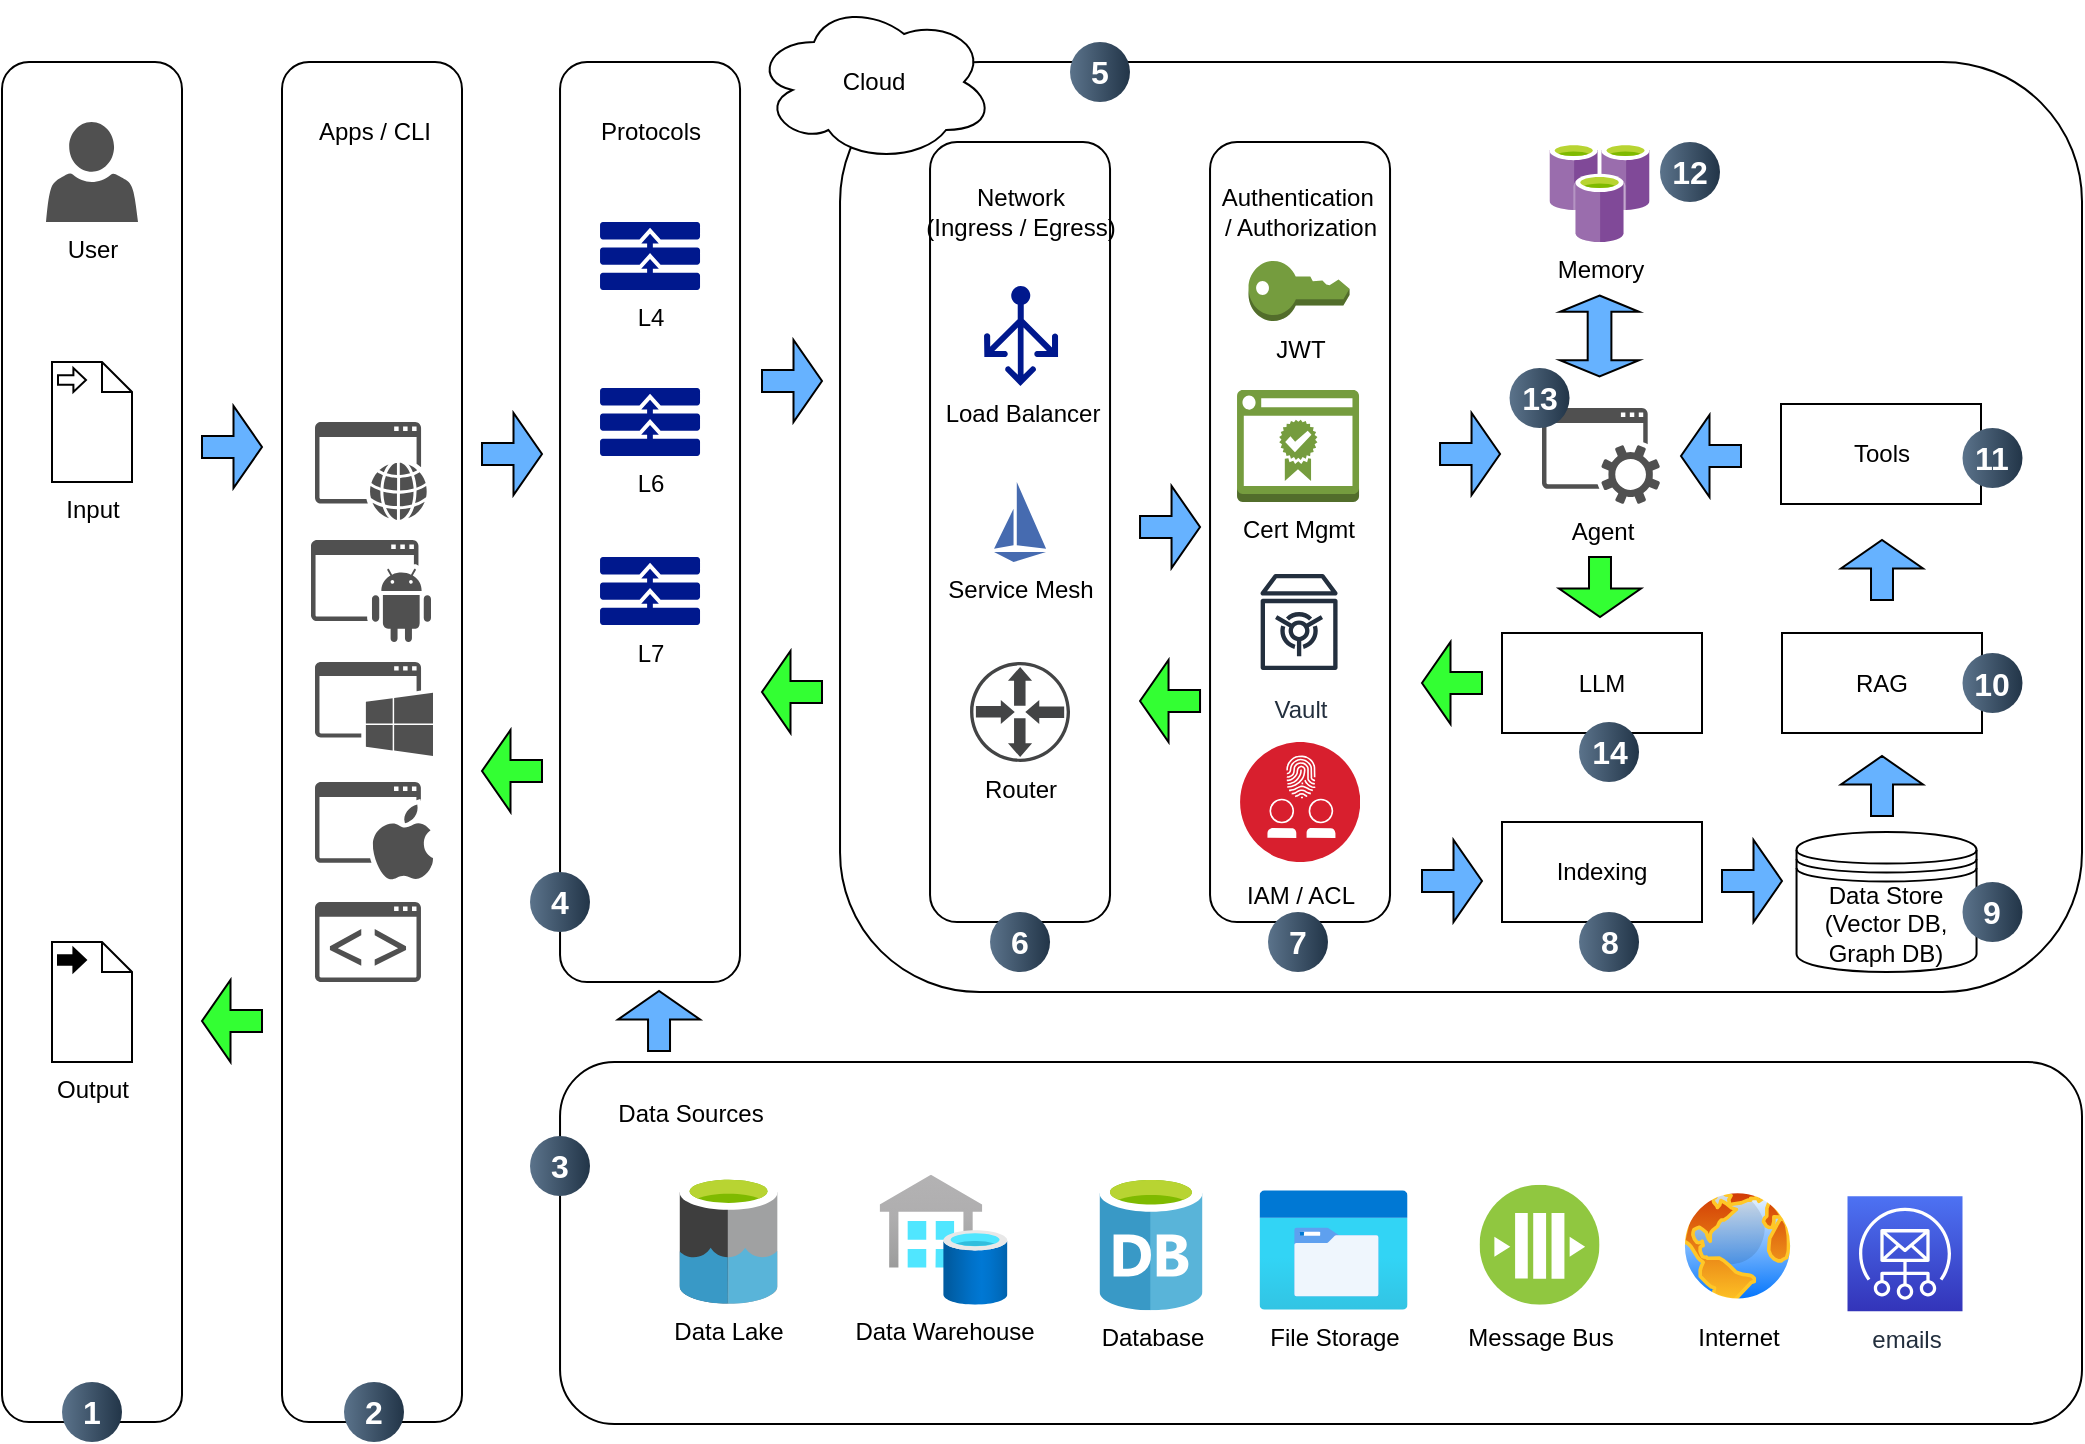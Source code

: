 <mxfile version="26.0.4">
  <diagram name="Page-1" id="ShMDCKniUP-cdcsQFPmj">
    <mxGraphModel dx="1418" dy="820" grid="1" gridSize="10" guides="1" tooltips="1" connect="1" arrows="1" fold="1" page="1" pageScale="1" pageWidth="850" pageHeight="1100" math="0" shadow="0">
      <root>
        <mxCell id="0" />
        <mxCell id="1" parent="0" />
        <mxCell id="YrfqTWabhQCqnrUzDYz0-15" value="" style="rounded=1;whiteSpace=wrap;html=1;" parent="1" vertex="1">
          <mxGeometry x="160" y="40" width="90" height="680" as="geometry" />
        </mxCell>
        <mxCell id="YrfqTWabhQCqnrUzDYz0-1" value="" style="rounded=1;whiteSpace=wrap;html=1;" parent="1" vertex="1">
          <mxGeometry x="20" y="40" width="90" height="680" as="geometry" />
        </mxCell>
        <mxCell id="YrfqTWabhQCqnrUzDYz0-5" value="User" style="sketch=0;pointerEvents=1;shadow=0;dashed=0;html=1;strokeColor=none;fillColor=#505050;labelPosition=center;verticalLabelPosition=bottom;verticalAlign=top;outlineConnect=0;align=center;shape=mxgraph.office.users.user;" parent="1" vertex="1">
          <mxGeometry x="42" y="70" width="46" height="50" as="geometry" />
        </mxCell>
        <mxCell id="YrfqTWabhQCqnrUzDYz0-6" value="Input" style="shape=mxgraph.bpmn.data;labelPosition=center;verticalLabelPosition=bottom;align=center;verticalAlign=top;size=15;html=1;bpmnTransferType=input;" parent="1" vertex="1">
          <mxGeometry x="45" y="190" width="40" height="60" as="geometry" />
        </mxCell>
        <mxCell id="YrfqTWabhQCqnrUzDYz0-7" value="Output" style="shape=mxgraph.bpmn.data;labelPosition=center;verticalLabelPosition=bottom;align=center;verticalAlign=top;size=15;html=1;bpmnTransferType=output;" parent="1" vertex="1">
          <mxGeometry x="45" y="480" width="40" height="60" as="geometry" />
        </mxCell>
        <mxCell id="YrfqTWabhQCqnrUzDYz0-8" value="" style="rounded=1;whiteSpace=wrap;html=1;" parent="1" vertex="1">
          <mxGeometry x="439.02" y="40" width="620.98" height="465" as="geometry" />
        </mxCell>
        <mxCell id="YrfqTWabhQCqnrUzDYz0-9" value="Agent" style="sketch=0;pointerEvents=1;shadow=0;dashed=0;html=1;strokeColor=none;fillColor=#505050;labelPosition=center;verticalLabelPosition=bottom;verticalAlign=top;outlineConnect=0;align=center;shape=mxgraph.office.concepts.service_application;" parent="1" vertex="1">
          <mxGeometry x="790" y="213" width="59" height="48" as="geometry" />
        </mxCell>
        <mxCell id="YrfqTWabhQCqnrUzDYz0-10" value="" style="sketch=0;pointerEvents=1;shadow=0;dashed=0;html=1;strokeColor=none;fillColor=#505050;labelPosition=center;verticalLabelPosition=bottom;verticalAlign=top;outlineConnect=0;align=center;shape=mxgraph.office.concepts.application_android;" parent="1" vertex="1">
          <mxGeometry x="174.5" y="279" width="60" height="51" as="geometry" />
        </mxCell>
        <mxCell id="YrfqTWabhQCqnrUzDYz0-11" value="" style="sketch=0;pointerEvents=1;shadow=0;dashed=0;html=1;strokeColor=none;fillColor=#505050;labelPosition=center;verticalLabelPosition=bottom;verticalAlign=top;outlineConnect=0;align=center;shape=mxgraph.office.concepts.application_web;" parent="1" vertex="1">
          <mxGeometry x="176.5" y="220" width="56" height="49" as="geometry" />
        </mxCell>
        <mxCell id="YrfqTWabhQCqnrUzDYz0-12" value="" style="sketch=0;pointerEvents=1;shadow=0;dashed=0;html=1;strokeColor=none;fillColor=#505050;labelPosition=center;verticalLabelPosition=bottom;verticalAlign=top;outlineConnect=0;align=center;shape=mxgraph.office.concepts.application_windows;" parent="1" vertex="1">
          <mxGeometry x="176.5" y="340" width="59" height="47" as="geometry" />
        </mxCell>
        <mxCell id="YrfqTWabhQCqnrUzDYz0-13" value="" style="sketch=0;pointerEvents=1;shadow=0;dashed=0;html=1;strokeColor=none;fillColor=#505050;labelPosition=center;verticalLabelPosition=bottom;verticalAlign=top;outlineConnect=0;align=center;shape=mxgraph.office.concepts.application_ios;" parent="1" vertex="1">
          <mxGeometry x="176.5" y="400" width="59" height="49" as="geometry" />
        </mxCell>
        <mxCell id="YrfqTWabhQCqnrUzDYz0-14" value="" style="sketch=0;pointerEvents=1;shadow=0;dashed=0;html=1;strokeColor=none;fillColor=#505050;labelPosition=center;verticalLabelPosition=bottom;verticalAlign=top;outlineConnect=0;align=center;shape=mxgraph.office.communications.ucwa_application;" parent="1" vertex="1">
          <mxGeometry x="176.5" y="460" width="53" height="40" as="geometry" />
        </mxCell>
        <mxCell id="YrfqTWabhQCqnrUzDYz0-16" value="Apps / CLI" style="text;html=1;align=center;verticalAlign=middle;resizable=0;points=[];autosize=1;strokeColor=none;fillColor=none;" parent="1" vertex="1">
          <mxGeometry x="166" y="60" width="80" height="30" as="geometry" />
        </mxCell>
        <mxCell id="YrfqTWabhQCqnrUzDYz0-17" value="Cloud" style="ellipse;shape=cloud;whiteSpace=wrap;html=1;" parent="1" vertex="1">
          <mxGeometry x="396.02" y="10" width="120" height="80" as="geometry" />
        </mxCell>
        <mxCell id="YrfqTWabhQCqnrUzDYz0-18" value="" style="rounded=1;whiteSpace=wrap;html=1;" parent="1" vertex="1">
          <mxGeometry x="299.02" y="540" width="760.98" height="181" as="geometry" />
        </mxCell>
        <mxCell id="YrfqTWabhQCqnrUzDYz0-20" value="Data Sources" style="text;html=1;align=center;verticalAlign=middle;resizable=0;points=[];autosize=1;strokeColor=none;fillColor=none;" parent="1" vertex="1">
          <mxGeometry x="314.02" y="551" width="100" height="30" as="geometry" />
        </mxCell>
        <mxCell id="YrfqTWabhQCqnrUzDYz0-22" value="Data Lake" style="image;sketch=0;aspect=fixed;html=1;points=[];align=center;fontSize=12;image=img/lib/mscae/Data_Lake.svg;" parent="1" vertex="1">
          <mxGeometry x="358.77" y="596.38" width="49.02" height="64.5" as="geometry" />
        </mxCell>
        <mxCell id="YrfqTWabhQCqnrUzDYz0-23" value="Data Warehouse" style="image;aspect=fixed;html=1;points=[];align=center;fontSize=12;image=img/lib/azure2/integration/SQL_Data_Warehouses.svg;" parent="1" vertex="1">
          <mxGeometry x="458.77" y="596.38" width="64" height="65" as="geometry" />
        </mxCell>
        <mxCell id="YrfqTWabhQCqnrUzDYz0-25" value="Database" style="image;sketch=0;aspect=fixed;html=1;points=[];align=center;fontSize=12;image=img/lib/mscae/Database_General.svg;" parent="1" vertex="1">
          <mxGeometry x="568.77" y="596.38" width="51.46" height="67.71" as="geometry" />
        </mxCell>
        <mxCell id="YrfqTWabhQCqnrUzDYz0-26" value="File Storage" style="image;aspect=fixed;html=1;points=[];align=center;fontSize=12;image=img/lib/azure2/general/Storage_Azure_Files.svg;" parent="1" vertex="1">
          <mxGeometry x="648.77" y="603.97" width="74" height="60.13" as="geometry" />
        </mxCell>
        <mxCell id="YrfqTWabhQCqnrUzDYz0-32" value="&lt;font color=&quot;#000000&quot;&gt;Message Bus&lt;/font&gt;" style="image;aspect=fixed;perimeter=ellipsePerimeter;html=1;align=center;shadow=0;dashed=0;fontColor=#4277BB;labelBackgroundColor=default;fontSize=12;spacingTop=3;image=img/lib/ibm/blockchain/message_bus.svg;" parent="1" vertex="1">
          <mxGeometry x="758.77" y="601.38" width="60" height="60" as="geometry" />
        </mxCell>
        <mxCell id="YrfqTWabhQCqnrUzDYz0-34" value="" style="rounded=1;whiteSpace=wrap;html=1;" parent="1" vertex="1">
          <mxGeometry x="299.02" y="40" width="90" height="460" as="geometry" />
        </mxCell>
        <mxCell id="YrfqTWabhQCqnrUzDYz0-35" value="Protocols" style="text;html=1;align=center;verticalAlign=middle;resizable=0;points=[];autosize=1;strokeColor=none;fillColor=none;" parent="1" vertex="1">
          <mxGeometry x="309.02" y="60" width="70" height="30" as="geometry" />
        </mxCell>
        <mxCell id="YrfqTWabhQCqnrUzDYz0-36" value="L4" style="sketch=0;aspect=fixed;pointerEvents=1;shadow=0;dashed=0;html=1;strokeColor=none;labelPosition=center;verticalLabelPosition=bottom;verticalAlign=top;align=center;fillColor=#00188D;shape=mxgraph.mscae.enterprise.protocol_stack" parent="1" vertex="1">
          <mxGeometry x="319.02" y="120" width="50" height="34" as="geometry" />
        </mxCell>
        <mxCell id="YrfqTWabhQCqnrUzDYz0-37" value="L6" style="sketch=0;aspect=fixed;pointerEvents=1;shadow=0;dashed=0;html=1;strokeColor=none;labelPosition=center;verticalLabelPosition=bottom;verticalAlign=top;align=center;fillColor=#00188D;shape=mxgraph.mscae.enterprise.protocol_stack" parent="1" vertex="1">
          <mxGeometry x="319.02" y="203" width="50" height="34" as="geometry" />
        </mxCell>
        <mxCell id="YrfqTWabhQCqnrUzDYz0-38" value="L7" style="sketch=0;aspect=fixed;pointerEvents=1;shadow=0;dashed=0;html=1;strokeColor=none;labelPosition=center;verticalLabelPosition=bottom;verticalAlign=top;align=center;fillColor=#00188D;shape=mxgraph.mscae.enterprise.protocol_stack" parent="1" vertex="1">
          <mxGeometry x="319.02" y="287.5" width="50" height="34" as="geometry" />
        </mxCell>
        <mxCell id="YrfqTWabhQCqnrUzDYz0-39" value="" style="rounded=1;whiteSpace=wrap;html=1;" parent="1" vertex="1">
          <mxGeometry x="484.02" y="80" width="90" height="390" as="geometry" />
        </mxCell>
        <mxCell id="YrfqTWabhQCqnrUzDYz0-40" value="Network&lt;div&gt;(Ingress / Egress)&lt;/div&gt;" style="text;html=1;align=center;verticalAlign=middle;resizable=0;points=[];autosize=1;strokeColor=none;fillColor=none;" parent="1" vertex="1">
          <mxGeometry x="469.02" y="95" width="120" height="40" as="geometry" />
        </mxCell>
        <mxCell id="YrfqTWabhQCqnrUzDYz0-41" value="Load Balancer" style="sketch=0;aspect=fixed;pointerEvents=1;shadow=0;dashed=0;html=1;strokeColor=none;labelPosition=center;verticalLabelPosition=bottom;verticalAlign=top;align=center;fillColor=#00188D;shape=mxgraph.azure.load_balancer_generic" parent="1" vertex="1">
          <mxGeometry x="511.02" y="152" width="37" height="50" as="geometry" />
        </mxCell>
        <mxCell id="YrfqTWabhQCqnrUzDYz0-42" value="Service Mesh" style="editableCssRules=.*;html=1;shape=image;verticalLabelPosition=bottom;labelBackgroundColor=#ffffff;verticalAlign=top;aspect=fixed;imageAspect=0;image=data:image/svg+xml,PHN2ZyB4bWxucz0iaHR0cDovL3d3dy53My5vcmcvMjAwMC9zdmciIHhtbG5zOnY9Imh0dHBzOi8vdmVjdGEuaW8vbmFubyIgd2lkdGg9IjE2MCIgaGVpZ2h0PSIyNDAiIHZpZXdCb3g9IjAgMCAxNjAgMjQwIj4mI3hhOwk8c3R5bGUgdHlwZT0idGV4dC9jc3MiPiYjeGE7CS5zdDB7ZmlsbDojNDY2YmIwO30mI3hhOwk8L3N0eWxlPiYjeGE7CTxwYXRoIGNsYXNzPSJzdDAiIGQ9Ik02MCAyNDBMMCAyMTBoMTYwem0wLTE2MEwwIDIwMGw2MC0xMHpNNzAgMHYxOTBsOTAgMTB6Ii8+JiN4YTs8L3N2Zz4=;fontColor=default;" parent="1" vertex="1">
          <mxGeometry x="516.02" y="250" width="26" height="40" as="geometry" />
        </mxCell>
        <mxCell id="YrfqTWabhQCqnrUzDYz0-43" value="Router" style="sketch=0;pointerEvents=1;shadow=0;dashed=0;html=1;strokeColor=none;fillColor=#434445;aspect=fixed;labelPosition=center;verticalLabelPosition=bottom;verticalAlign=top;align=center;outlineConnect=0;shape=mxgraph.vvd.physical_upstream_router;" parent="1" vertex="1">
          <mxGeometry x="504.02" y="340" width="50" height="50" as="geometry" />
        </mxCell>
        <mxCell id="YrfqTWabhQCqnrUzDYz0-44" value="" style="rounded=1;whiteSpace=wrap;html=1;" parent="1" vertex="1">
          <mxGeometry x="624.02" y="80" width="90" height="390" as="geometry" />
        </mxCell>
        <mxCell id="YrfqTWabhQCqnrUzDYz0-45" value="Authentication&amp;nbsp;&lt;div&gt;/ Authorization&lt;/div&gt;" style="text;html=1;align=center;verticalAlign=middle;resizable=0;points=[];autosize=1;strokeColor=none;fillColor=none;" parent="1" vertex="1">
          <mxGeometry x="619.02" y="95" width="100" height="40" as="geometry" />
        </mxCell>
        <mxCell id="YrfqTWabhQCqnrUzDYz0-46" value="JWT" style="outlineConnect=0;dashed=0;verticalLabelPosition=bottom;verticalAlign=top;align=center;html=1;shape=mxgraph.aws3.add_on;fillColor=#759C3E;gradientColor=none;" parent="1" vertex="1">
          <mxGeometry x="643.27" y="139.5" width="50.5" height="30" as="geometry" />
        </mxCell>
        <mxCell id="YrfqTWabhQCqnrUzDYz0-47" value="Cert Mgmt" style="outlineConnect=0;dashed=0;verticalLabelPosition=bottom;verticalAlign=top;align=center;html=1;shape=mxgraph.aws3.certificate_manager_2;fillColor=#759C3E;gradientColor=none;" parent="1" vertex="1">
          <mxGeometry x="637.52" y="204" width="61" height="56" as="geometry" />
        </mxCell>
        <mxCell id="YrfqTWabhQCqnrUzDYz0-48" value="Vault" style="sketch=0;outlineConnect=0;fontColor=#232F3E;gradientColor=none;strokeColor=#232F3E;fillColor=#ffffff;dashed=0;verticalLabelPosition=bottom;verticalAlign=top;align=center;html=1;fontSize=12;fontStyle=0;aspect=fixed;shape=mxgraph.aws4.resourceIcon;resIcon=mxgraph.aws4.vault;" parent="1" vertex="1">
          <mxGeometry x="638.52" y="290" width="60" height="60" as="geometry" />
        </mxCell>
        <mxCell id="YrfqTWabhQCqnrUzDYz0-49" value="&lt;font color=&quot;#000000&quot;&gt;IAM / ACL&lt;/font&gt;" style="image;aspect=fixed;perimeter=ellipsePerimeter;html=1;align=center;shadow=0;dashed=0;fontColor=#4277BB;labelBackgroundColor=default;fontSize=12;spacingTop=3;image=img/lib/ibm/security/identity_access_management.svg;" parent="1" vertex="1">
          <mxGeometry x="639.02" y="380" width="60" height="60" as="geometry" />
        </mxCell>
        <mxCell id="YrfqTWabhQCqnrUzDYz0-52" value="Data Store&lt;div&gt;(Vector DB, Graph DB)&lt;/div&gt;" style="shape=datastore;whiteSpace=wrap;html=1;" parent="1" vertex="1">
          <mxGeometry x="917.27" y="425" width="90" height="70" as="geometry" />
        </mxCell>
        <mxCell id="YrfqTWabhQCqnrUzDYz0-53" value="Indexing" style="html=1;dashed=0;whiteSpace=wrap;" parent="1" vertex="1">
          <mxGeometry x="770" y="420" width="100" height="50" as="geometry" />
        </mxCell>
        <mxCell id="YrfqTWabhQCqnrUzDYz0-54" value="Memory" style="image;sketch=0;aspect=fixed;html=1;points=[];align=center;fontSize=12;image=img/lib/mscae/Azure_Cache_for_Redis.svg;" parent="1" vertex="1">
          <mxGeometry x="793.77" y="80" width="50" height="50" as="geometry" />
        </mxCell>
        <mxCell id="YrfqTWabhQCqnrUzDYz0-55" value="RAG" style="html=1;dashed=0;whiteSpace=wrap;" parent="1" vertex="1">
          <mxGeometry x="910" y="325.5" width="100" height="50" as="geometry" />
        </mxCell>
        <mxCell id="YrfqTWabhQCqnrUzDYz0-56" value="LLM" style="html=1;dashed=0;whiteSpace=wrap;" parent="1" vertex="1">
          <mxGeometry x="770" y="325.5" width="100" height="50" as="geometry" />
        </mxCell>
        <mxCell id="YrfqTWabhQCqnrUzDYz0-57" value="Tools" style="html=1;dashed=0;whiteSpace=wrap;" parent="1" vertex="1">
          <mxGeometry x="909.5" y="211" width="100" height="50" as="geometry" />
        </mxCell>
        <mxCell id="YrfqTWabhQCqnrUzDYz0-60" value="" style="shape=singleArrow;whiteSpace=wrap;html=1;arrowWidth=0.268;arrowSize=0.475;fillColor=#66B2FF;" parent="1" vertex="1">
          <mxGeometry x="120" y="212" width="30" height="41" as="geometry" />
        </mxCell>
        <mxCell id="YrfqTWabhQCqnrUzDYz0-61" value="" style="shape=singleArrow;whiteSpace=wrap;html=1;arrowWidth=0.268;arrowSize=0.475;direction=west;fillColor=#33FF33;" parent="1" vertex="1">
          <mxGeometry x="120" y="499" width="30" height="41" as="geometry" />
        </mxCell>
        <mxCell id="YrfqTWabhQCqnrUzDYz0-65" value="" style="shape=singleArrow;whiteSpace=wrap;html=1;arrowWidth=0.268;arrowSize=0.475;direction=north;fillColor=#66B2FF;" parent="1" vertex="1">
          <mxGeometry x="328.02" y="504.5" width="41" height="30" as="geometry" />
        </mxCell>
        <mxCell id="YrfqTWabhQCqnrUzDYz0-67" value="" style="shape=singleArrow;whiteSpace=wrap;html=1;arrowWidth=0.268;arrowSize=0.475;fillColor=#66B2FF;" parent="1" vertex="1">
          <mxGeometry x="260" y="215.5" width="30" height="41" as="geometry" />
        </mxCell>
        <mxCell id="YrfqTWabhQCqnrUzDYz0-68" value="" style="shape=singleArrow;whiteSpace=wrap;html=1;arrowWidth=0.268;arrowSize=0.475;direction=west;fillColor=#33FF33;" parent="1" vertex="1">
          <mxGeometry x="260" y="374" width="30" height="41" as="geometry" />
        </mxCell>
        <mxCell id="YrfqTWabhQCqnrUzDYz0-69" value="" style="shape=singleArrow;whiteSpace=wrap;html=1;arrowWidth=0.268;arrowSize=0.475;fillColor=#66B2FF;" parent="1" vertex="1">
          <mxGeometry x="400" y="179" width="30" height="41" as="geometry" />
        </mxCell>
        <mxCell id="YrfqTWabhQCqnrUzDYz0-70" value="" style="shape=singleArrow;whiteSpace=wrap;html=1;arrowWidth=0.268;arrowSize=0.475;direction=west;fillColor=#33FF33;" parent="1" vertex="1">
          <mxGeometry x="400" y="334.5" width="30" height="41" as="geometry" />
        </mxCell>
        <mxCell id="YrfqTWabhQCqnrUzDYz0-71" value="" style="shape=singleArrow;whiteSpace=wrap;html=1;arrowWidth=0.268;arrowSize=0.475;fillColor=#66B2FF;" parent="1" vertex="1">
          <mxGeometry x="589.02" y="252" width="30" height="41" as="geometry" />
        </mxCell>
        <mxCell id="YrfqTWabhQCqnrUzDYz0-72" value="" style="shape=singleArrow;whiteSpace=wrap;html=1;arrowWidth=0.268;arrowSize=0.475;fillColor=#66B2FF;" parent="1" vertex="1">
          <mxGeometry x="739.02" y="215.5" width="30" height="41" as="geometry" />
        </mxCell>
        <mxCell id="YrfqTWabhQCqnrUzDYz0-73" value="" style="shape=doubleArrow;whiteSpace=wrap;html=1;direction=south;fillColor=#66B2FF;" parent="1" vertex="1">
          <mxGeometry x="799.02" y="156.75" width="39.5" height="40.5" as="geometry" />
        </mxCell>
        <mxCell id="YrfqTWabhQCqnrUzDYz0-75" value="" style="shape=singleArrow;whiteSpace=wrap;html=1;arrowWidth=0.268;arrowSize=0.475;direction=west;fillColor=#66B2FF;" parent="1" vertex="1">
          <mxGeometry x="859.5" y="216.5" width="30" height="41" as="geometry" />
        </mxCell>
        <mxCell id="YrfqTWabhQCqnrUzDYz0-76" value="" style="shape=singleArrow;whiteSpace=wrap;html=1;arrowWidth=0.268;arrowSize=0.475;fillColor=#66B2FF;" parent="1" vertex="1">
          <mxGeometry x="730" y="429" width="30" height="41" as="geometry" />
        </mxCell>
        <mxCell id="YrfqTWabhQCqnrUzDYz0-77" value="" style="shape=singleArrow;whiteSpace=wrap;html=1;arrowWidth=0.268;arrowSize=0.475;fillColor=#66B2FF;" parent="1" vertex="1">
          <mxGeometry x="880" y="429" width="30" height="41" as="geometry" />
        </mxCell>
        <mxCell id="YrfqTWabhQCqnrUzDYz0-78" value="" style="shape=singleArrow;whiteSpace=wrap;html=1;arrowWidth=0.268;arrowSize=0.475;direction=north;fillColor=#66B2FF;" parent="1" vertex="1">
          <mxGeometry x="939.5" y="387" width="41" height="30" as="geometry" />
        </mxCell>
        <mxCell id="YrfqTWabhQCqnrUzDYz0-79" value="" style="shape=singleArrow;whiteSpace=wrap;html=1;arrowWidth=0.268;arrowSize=0.475;direction=north;fillColor=#66B2FF;" parent="1" vertex="1">
          <mxGeometry x="939.5" y="279" width="41" height="30" as="geometry" />
        </mxCell>
        <mxCell id="YrfqTWabhQCqnrUzDYz0-80" value="" style="shape=singleArrow;whiteSpace=wrap;html=1;arrowWidth=0.268;arrowSize=0.475;direction=south;fillColor=#33FF33;" parent="1" vertex="1">
          <mxGeometry x="798.5" y="287.5" width="41" height="30" as="geometry" />
        </mxCell>
        <mxCell id="YrfqTWabhQCqnrUzDYz0-83" value="" style="shape=singleArrow;whiteSpace=wrap;html=1;arrowWidth=0.268;arrowSize=0.475;direction=west;fillColor=#33FF33;" parent="1" vertex="1">
          <mxGeometry x="730" y="330" width="30" height="41" as="geometry" />
        </mxCell>
        <mxCell id="YrfqTWabhQCqnrUzDYz0-84" value="" style="shape=singleArrow;whiteSpace=wrap;html=1;arrowWidth=0.268;arrowSize=0.475;direction=west;fillColor=#33FF33;" parent="1" vertex="1">
          <mxGeometry x="589.02" y="339" width="30" height="41" as="geometry" />
        </mxCell>
        <mxCell id="YrfqTWabhQCqnrUzDYz0-85" value="Internet" style="image;aspect=fixed;perimeter=ellipsePerimeter;html=1;align=center;shadow=0;dashed=0;spacingTop=3;image=img/lib/active_directory/internet_globe.svg;" parent="1" vertex="1">
          <mxGeometry x="858.27" y="602.38" width="59" height="59" as="geometry" />
        </mxCell>
        <mxCell id="YrfqTWabhQCqnrUzDYz0-86" value="emails" style="sketch=0;points=[[0,0,0],[0.25,0,0],[0.5,0,0],[0.75,0,0],[1,0,0],[0,1,0],[0.25,1,0],[0.5,1,0],[0.75,1,0],[1,1,0],[0,0.25,0],[0,0.5,0],[0,0.75,0],[1,0.25,0],[1,0.5,0],[1,0.75,0]];outlineConnect=0;fontColor=#232F3E;gradientColor=#4D72F3;gradientDirection=north;fillColor=#3334B9;strokeColor=#ffffff;dashed=0;verticalLabelPosition=bottom;verticalAlign=top;align=center;html=1;fontSize=12;fontStyle=0;aspect=fixed;shape=mxgraph.aws4.resourceIcon;resIcon=mxgraph.aws4.simple_email_service;" parent="1" vertex="1">
          <mxGeometry x="942.75" y="607.13" width="57.5" height="57.5" as="geometry" />
        </mxCell>
        <mxCell id="uV6EGmN_JtA3Ufhfgntb-1" value="1" style="ellipse;whiteSpace=wrap;html=1;aspect=fixed;rotation=0;gradientColor=#223548;strokeColor=none;gradientDirection=east;fillColor=#5b738b;rounded=0;pointerEvents=0;fontFamily=Helvetica;fontSize=16;fontColor=#FFFFFF;spacingTop=4;spacingBottom=4;spacingLeft=4;spacingRight=4;points=[];fontStyle=1" vertex="1" parent="1">
          <mxGeometry x="50" y="700" width="30" height="30" as="geometry" />
        </mxCell>
        <mxCell id="uV6EGmN_JtA3Ufhfgntb-2" value="2" style="ellipse;whiteSpace=wrap;html=1;aspect=fixed;rotation=0;gradientColor=#223548;strokeColor=none;gradientDirection=east;fillColor=#5b738b;rounded=0;pointerEvents=0;fontFamily=Helvetica;fontSize=16;fontColor=#FFFFFF;spacingTop=4;spacingBottom=4;spacingLeft=4;spacingRight=4;points=[];fontStyle=1" vertex="1" parent="1">
          <mxGeometry x="191" y="700" width="30" height="30" as="geometry" />
        </mxCell>
        <mxCell id="uV6EGmN_JtA3Ufhfgntb-3" value="3" style="ellipse;whiteSpace=wrap;html=1;aspect=fixed;rotation=0;gradientColor=#223548;strokeColor=none;gradientDirection=east;fillColor=#5b738b;rounded=0;pointerEvents=0;fontFamily=Helvetica;fontSize=16;fontColor=#FFFFFF;spacingTop=4;spacingBottom=4;spacingLeft=4;spacingRight=4;points=[];fontStyle=1" vertex="1" parent="1">
          <mxGeometry x="284" y="577" width="30" height="30" as="geometry" />
        </mxCell>
        <mxCell id="uV6EGmN_JtA3Ufhfgntb-4" value="4" style="ellipse;whiteSpace=wrap;html=1;aspect=fixed;rotation=0;gradientColor=#223548;strokeColor=none;gradientDirection=east;fillColor=#5b738b;rounded=0;pointerEvents=0;fontFamily=Helvetica;fontSize=16;fontColor=#FFFFFF;spacingTop=4;spacingBottom=4;spacingLeft=4;spacingRight=4;points=[];fontStyle=1" vertex="1" parent="1">
          <mxGeometry x="284" y="445" width="30" height="30" as="geometry" />
        </mxCell>
        <mxCell id="uV6EGmN_JtA3Ufhfgntb-5" value="5" style="ellipse;whiteSpace=wrap;html=1;aspect=fixed;rotation=0;gradientColor=#223548;strokeColor=none;gradientDirection=east;fillColor=#5b738b;rounded=0;pointerEvents=0;fontFamily=Helvetica;fontSize=16;fontColor=#FFFFFF;spacingTop=4;spacingBottom=4;spacingLeft=4;spacingRight=4;points=[];fontStyle=1" vertex="1" parent="1">
          <mxGeometry x="554" y="30" width="30" height="30" as="geometry" />
        </mxCell>
        <mxCell id="uV6EGmN_JtA3Ufhfgntb-6" value="6" style="ellipse;whiteSpace=wrap;html=1;aspect=fixed;rotation=0;gradientColor=#223548;strokeColor=none;gradientDirection=east;fillColor=#5b738b;rounded=0;pointerEvents=0;fontFamily=Helvetica;fontSize=16;fontColor=#FFFFFF;spacingTop=4;spacingBottom=4;spacingLeft=4;spacingRight=4;points=[];fontStyle=1" vertex="1" parent="1">
          <mxGeometry x="514.02" y="465" width="30" height="30" as="geometry" />
        </mxCell>
        <mxCell id="uV6EGmN_JtA3Ufhfgntb-7" value="7" style="ellipse;whiteSpace=wrap;html=1;aspect=fixed;rotation=0;gradientColor=#223548;strokeColor=none;gradientDirection=east;fillColor=#5b738b;rounded=0;pointerEvents=0;fontFamily=Helvetica;fontSize=16;fontColor=#FFFFFF;spacingTop=4;spacingBottom=4;spacingLeft=4;spacingRight=4;points=[];fontStyle=1" vertex="1" parent="1">
          <mxGeometry x="653" y="465" width="30" height="30" as="geometry" />
        </mxCell>
        <mxCell id="uV6EGmN_JtA3Ufhfgntb-8" value="8" style="ellipse;whiteSpace=wrap;html=1;aspect=fixed;rotation=0;gradientColor=#223548;strokeColor=none;gradientDirection=east;fillColor=#5b738b;rounded=0;pointerEvents=0;fontFamily=Helvetica;fontSize=16;fontColor=#FFFFFF;spacingTop=4;spacingBottom=4;spacingLeft=4;spacingRight=4;points=[];fontStyle=1" vertex="1" parent="1">
          <mxGeometry x="808.52" y="465" width="30" height="30" as="geometry" />
        </mxCell>
        <mxCell id="uV6EGmN_JtA3Ufhfgntb-9" value="9" style="ellipse;whiteSpace=wrap;html=1;aspect=fixed;rotation=0;gradientColor=#223548;strokeColor=none;gradientDirection=east;fillColor=#5b738b;rounded=0;pointerEvents=0;fontFamily=Helvetica;fontSize=16;fontColor=#FFFFFF;spacingTop=4;spacingBottom=4;spacingLeft=4;spacingRight=4;points=[];fontStyle=1" vertex="1" parent="1">
          <mxGeometry x="1000.25" y="450" width="30" height="30" as="geometry" />
        </mxCell>
        <mxCell id="uV6EGmN_JtA3Ufhfgntb-10" value="10" style="ellipse;whiteSpace=wrap;html=1;aspect=fixed;rotation=0;gradientColor=#223548;strokeColor=none;gradientDirection=east;fillColor=#5b738b;rounded=0;pointerEvents=0;fontFamily=Helvetica;fontSize=16;fontColor=#FFFFFF;spacingTop=4;spacingBottom=4;spacingLeft=4;spacingRight=4;points=[];fontStyle=1" vertex="1" parent="1">
          <mxGeometry x="1000.25" y="335.5" width="30" height="30" as="geometry" />
        </mxCell>
        <mxCell id="uV6EGmN_JtA3Ufhfgntb-11" value="11" style="ellipse;whiteSpace=wrap;html=1;aspect=fixed;rotation=0;gradientColor=#223548;strokeColor=none;gradientDirection=east;fillColor=#5b738b;rounded=0;pointerEvents=0;fontFamily=Helvetica;fontSize=16;fontColor=#FFFFFF;spacingTop=4;spacingBottom=4;spacingLeft=4;spacingRight=4;points=[];fontStyle=1" vertex="1" parent="1">
          <mxGeometry x="1000.25" y="223" width="30" height="30" as="geometry" />
        </mxCell>
        <mxCell id="uV6EGmN_JtA3Ufhfgntb-12" value="12" style="ellipse;whiteSpace=wrap;html=1;aspect=fixed;rotation=0;gradientColor=#223548;strokeColor=none;gradientDirection=east;fillColor=#5b738b;rounded=0;pointerEvents=0;fontFamily=Helvetica;fontSize=16;fontColor=#FFFFFF;spacingTop=4;spacingBottom=4;spacingLeft=4;spacingRight=4;points=[];fontStyle=1" vertex="1" parent="1">
          <mxGeometry x="849" y="80" width="30" height="30" as="geometry" />
        </mxCell>
        <mxCell id="uV6EGmN_JtA3Ufhfgntb-13" value="13" style="ellipse;whiteSpace=wrap;html=1;aspect=fixed;rotation=0;gradientColor=#223548;strokeColor=none;gradientDirection=east;fillColor=#5b738b;rounded=0;pointerEvents=0;fontFamily=Helvetica;fontSize=16;fontColor=#FFFFFF;spacingTop=4;spacingBottom=4;spacingLeft=4;spacingRight=4;points=[];fontStyle=1" vertex="1" parent="1">
          <mxGeometry x="773.77" y="193" width="30" height="30" as="geometry" />
        </mxCell>
        <mxCell id="uV6EGmN_JtA3Ufhfgntb-14" value="14" style="ellipse;whiteSpace=wrap;html=1;aspect=fixed;rotation=0;gradientColor=#223548;strokeColor=none;gradientDirection=east;fillColor=#5b738b;rounded=0;pointerEvents=0;fontFamily=Helvetica;fontSize=16;fontColor=#FFFFFF;spacingTop=4;spacingBottom=4;spacingLeft=4;spacingRight=4;points=[];fontStyle=1" vertex="1" parent="1">
          <mxGeometry x="808.52" y="370" width="30" height="30" as="geometry" />
        </mxCell>
      </root>
    </mxGraphModel>
  </diagram>
</mxfile>
